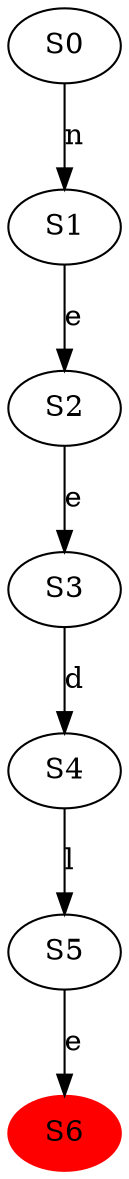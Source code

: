 digraph G {
  S0 -> S1 [label="n"];
  S1 -> S2 [label="e"];
  S2 -> S3 [label="e"];
  S3 -> S4 [label="d"];
  S4 -> S5 [label="l"];
  S5 -> S6 [label="e"];
  S6 [style="filled" color="red"]
}
